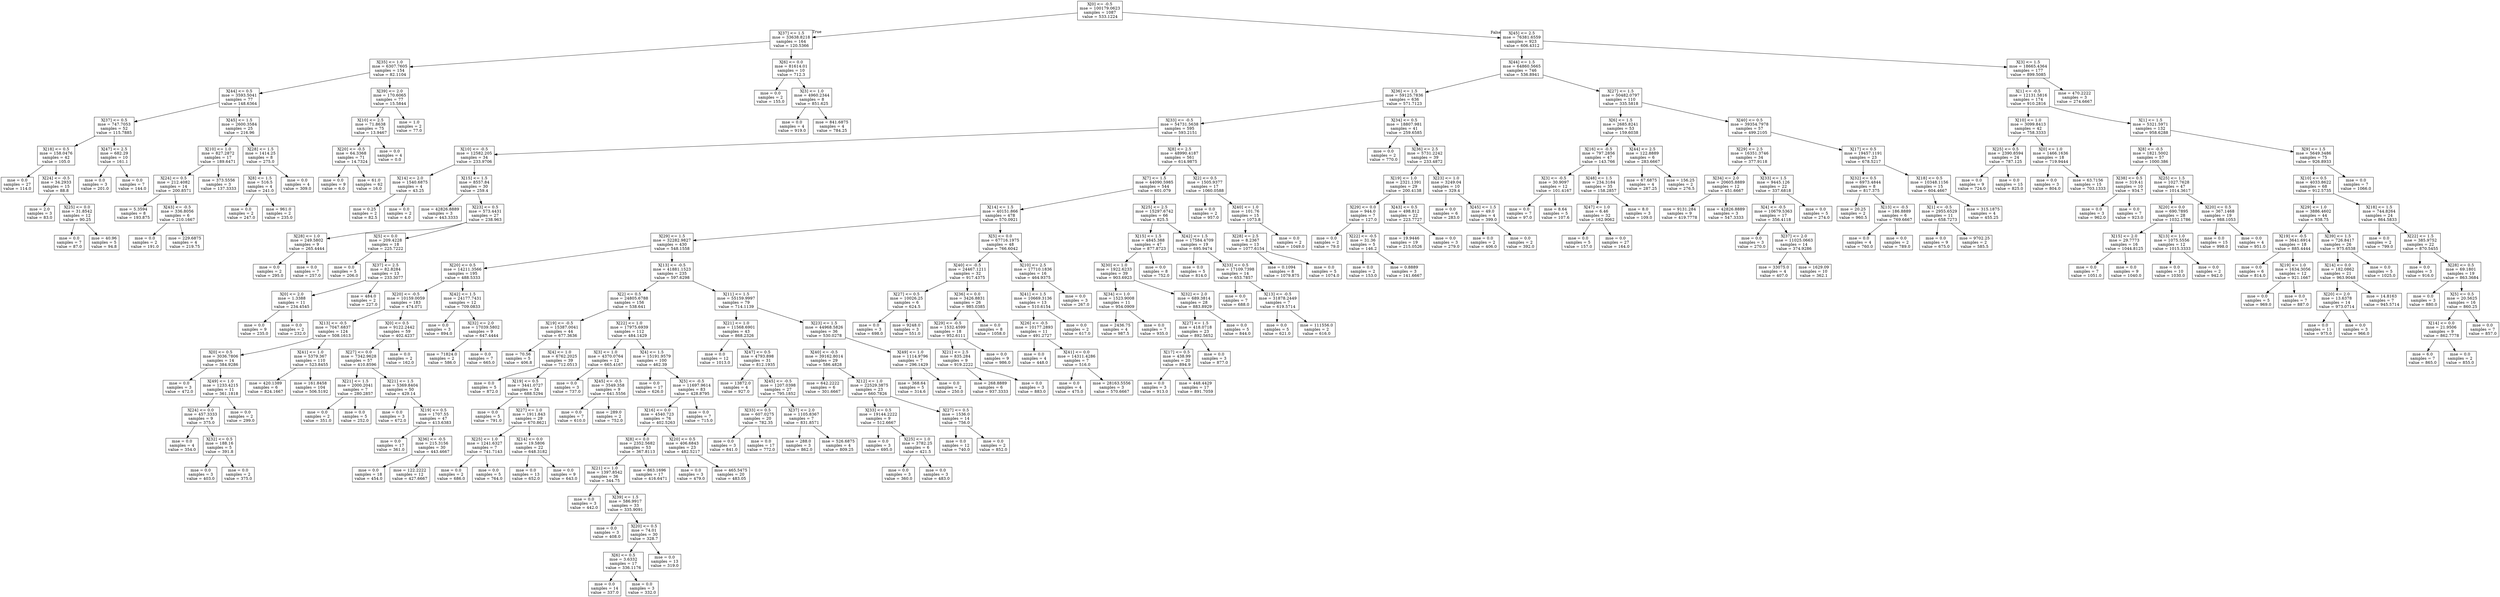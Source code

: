 digraph Tree {
node [shape=box] ;
0 [label="X[0] <= -0.5\nmse = 100179.0623\nsamples = 1087\nvalue = 533.1224"] ;
1 [label="X[37] <= 1.5\nmse = 33638.8218\nsamples = 164\nvalue = 120.5366"] ;
0 -> 1 [labeldistance=2.5, labelangle=45, headlabel="True"] ;
2 [label="X[35] <= 1.0\nmse = 6307.7605\nsamples = 154\nvalue = 82.1104"] ;
1 -> 2 ;
3 [label="X[44] <= 0.5\nmse = 3593.5041\nsamples = 77\nvalue = 148.6364"] ;
2 -> 3 ;
4 [label="X[37] <= 0.5\nmse = 747.7053\nsamples = 52\nvalue = 115.7885"] ;
3 -> 4 ;
5 [label="X[18] <= 0.5\nmse = 158.0476\nsamples = 42\nvalue = 105.0"] ;
4 -> 5 ;
6 [label="mse = 0.0\nsamples = 27\nvalue = 114.0"] ;
5 -> 6 ;
7 [label="X[24] <= -0.5\nmse = 34.2933\nsamples = 15\nvalue = 88.8"] ;
5 -> 7 ;
8 [label="mse = 2.0\nsamples = 3\nvalue = 83.0"] ;
7 -> 8 ;
9 [label="X[25] <= 0.0\nmse = 31.8542\nsamples = 12\nvalue = 90.25"] ;
7 -> 9 ;
10 [label="mse = 0.0\nsamples = 7\nvalue = 87.0"] ;
9 -> 10 ;
11 [label="mse = 40.96\nsamples = 5\nvalue = 94.8"] ;
9 -> 11 ;
12 [label="X[47] <= 2.5\nmse = 682.29\nsamples = 10\nvalue = 161.1"] ;
4 -> 12 ;
13 [label="mse = 0.0\nsamples = 3\nvalue = 201.0"] ;
12 -> 13 ;
14 [label="mse = 0.0\nsamples = 7\nvalue = 144.0"] ;
12 -> 14 ;
15 [label="X[45] <= 1.5\nmse = 2600.3584\nsamples = 25\nvalue = 216.96"] ;
3 -> 15 ;
16 [label="X[10] <= 1.0\nmse = 827.2872\nsamples = 17\nvalue = 189.6471"] ;
15 -> 16 ;
17 [label="X[24] <= 0.5\nmse = 212.4082\nsamples = 14\nvalue = 200.8571"] ;
16 -> 17 ;
18 [label="mse = 5.3594\nsamples = 8\nvalue = 193.875"] ;
17 -> 18 ;
19 [label="X[43] <= -0.5\nmse = 336.8056\nsamples = 6\nvalue = 210.1667"] ;
17 -> 19 ;
20 [label="mse = 0.0\nsamples = 2\nvalue = 191.0"] ;
19 -> 20 ;
21 [label="mse = 229.6875\nsamples = 4\nvalue = 219.75"] ;
19 -> 21 ;
22 [label="mse = 373.5556\nsamples = 3\nvalue = 137.3333"] ;
16 -> 22 ;
23 [label="X[28] <= 1.5\nmse = 1414.25\nsamples = 8\nvalue = 275.0"] ;
15 -> 23 ;
24 [label="X[8] <= 1.5\nmse = 516.5\nsamples = 4\nvalue = 241.0"] ;
23 -> 24 ;
25 [label="mse = 0.0\nsamples = 2\nvalue = 247.0"] ;
24 -> 25 ;
26 [label="mse = 961.0\nsamples = 2\nvalue = 235.0"] ;
24 -> 26 ;
27 [label="mse = 0.0\nsamples = 4\nvalue = 309.0"] ;
23 -> 27 ;
28 [label="X[39] <= 2.0\nmse = 170.6065\nsamples = 77\nvalue = 15.5844"] ;
2 -> 28 ;
29 [label="X[10] <= 2.5\nmse = 71.8638\nsamples = 75\nvalue = 13.9467"] ;
28 -> 29 ;
30 [label="X[20] <= -0.5\nmse = 64.3368\nsamples = 71\nvalue = 14.7324"] ;
29 -> 30 ;
31 [label="mse = 0.0\nsamples = 9\nvalue = 6.0"] ;
30 -> 31 ;
32 [label="mse = 61.0\nsamples = 62\nvalue = 16.0"] ;
30 -> 32 ;
33 [label="mse = 0.0\nsamples = 4\nvalue = 0.0"] ;
29 -> 33 ;
34 [label="mse = 1.0\nsamples = 2\nvalue = 77.0"] ;
28 -> 34 ;
35 [label="X[6] <= 0.0\nmse = 81614.01\nsamples = 10\nvalue = 712.3"] ;
1 -> 35 ;
36 [label="mse = 0.0\nsamples = 2\nvalue = 155.0"] ;
35 -> 36 ;
37 [label="X[3] <= 1.0\nmse = 4960.2344\nsamples = 8\nvalue = 851.625"] ;
35 -> 37 ;
38 [label="mse = 0.0\nsamples = 4\nvalue = 919.0"] ;
37 -> 38 ;
39 [label="mse = 841.6875\nsamples = 4\nvalue = 784.25"] ;
37 -> 39 ;
40 [label="X[45] <= 2.5\nmse = 76381.6559\nsamples = 923\nvalue = 606.4312"] ;
0 -> 40 [labeldistance=2.5, labelangle=-45, headlabel="False"] ;
41 [label="X[44] <= 1.5\nmse = 64860.5665\nsamples = 746\nvalue = 536.8941"] ;
40 -> 41 ;
42 [label="X[36] <= 1.5\nmse = 59125.7836\nsamples = 636\nvalue = 571.7123"] ;
41 -> 42 ;
43 [label="X[33] <= -0.5\nmse = 54731.5638\nsamples = 595\nvalue = 593.2151"] ;
42 -> 43 ;
44 [label="X[10] <= -0.5\nmse = 12582.205\nsamples = 34\nvalue = 233.9706"] ;
43 -> 44 ;
45 [label="X[14] <= 2.0\nmse = 1540.6875\nsamples = 4\nvalue = 43.25"] ;
44 -> 45 ;
46 [label="mse = 0.25\nsamples = 2\nvalue = 82.5"] ;
45 -> 46 ;
47 [label="mse = 0.0\nsamples = 2\nvalue = 4.0"] ;
45 -> 47 ;
48 [label="X[15] <= 1.5\nmse = 8557.84\nsamples = 30\nvalue = 259.4"] ;
44 -> 48 ;
49 [label="mse = 42826.8889\nsamples = 3\nvalue = 443.3333"] ;
48 -> 49 ;
50 [label="X[23] <= 0.5\nmse = 573.4431\nsamples = 27\nvalue = 238.963"] ;
48 -> 50 ;
51 [label="X[28] <= 1.0\nmse = 249.5802\nsamples = 9\nvalue = 265.4444"] ;
50 -> 51 ;
52 [label="mse = 0.0\nsamples = 2\nvalue = 295.0"] ;
51 -> 52 ;
53 [label="mse = 0.0\nsamples = 7\nvalue = 257.0"] ;
51 -> 53 ;
54 [label="X[5] <= 0.0\nmse = 209.4228\nsamples = 18\nvalue = 225.7222"] ;
50 -> 54 ;
55 [label="mse = 0.0\nsamples = 5\nvalue = 206.0"] ;
54 -> 55 ;
56 [label="X[37] <= 2.5\nmse = 82.8284\nsamples = 13\nvalue = 233.3077"] ;
54 -> 56 ;
57 [label="X[0] <= 2.0\nmse = 1.3388\nsamples = 11\nvalue = 234.4545"] ;
56 -> 57 ;
58 [label="mse = 0.0\nsamples = 9\nvalue = 235.0"] ;
57 -> 58 ;
59 [label="mse = 0.0\nsamples = 2\nvalue = 232.0"] ;
57 -> 59 ;
60 [label="mse = 484.0\nsamples = 2\nvalue = 227.0"] ;
56 -> 60 ;
61 [label="X[8] <= 2.5\nmse = 48990.4187\nsamples = 561\nvalue = 614.9875"] ;
43 -> 61 ;
62 [label="X[7] <= 1.5\nmse = 44090.5985\nsamples = 544\nvalue = 601.079"] ;
61 -> 62 ;
63 [label="X[14] <= 1.5\nmse = 40151.866\nsamples = 478\nvalue = 570.0921"] ;
62 -> 63 ;
64 [label="X[29] <= 1.5\nmse = 32282.9827\nsamples = 430\nvalue = 548.1558"] ;
63 -> 64 ;
65 [label="X[20] <= 0.5\nmse = 14211.3566\nsamples = 195\nvalue = 488.5333"] ;
64 -> 65 ;
66 [label="X[20] <= -0.5\nmse = 10159.0059\nsamples = 183\nvalue = 474.071"] ;
65 -> 66 ;
67 [label="X[13] <= -0.5\nmse = 7047.6837\nsamples = 124\nvalue = 508.1613"] ;
66 -> 67 ;
68 [label="X[0] <= 0.5\nmse = 3036.7806\nsamples = 14\nvalue = 384.9286"] ;
67 -> 68 ;
69 [label="mse = 0.0\nsamples = 3\nvalue = 472.0"] ;
68 -> 69 ;
70 [label="X[49] <= 1.0\nmse = 1233.4215\nsamples = 11\nvalue = 361.1818"] ;
68 -> 70 ;
71 [label="X[24] <= 0.0\nmse = 457.3333\nsamples = 9\nvalue = 375.0"] ;
70 -> 71 ;
72 [label="mse = 0.0\nsamples = 4\nvalue = 354.0"] ;
71 -> 72 ;
73 [label="X[32] <= 0.5\nmse = 188.16\nsamples = 5\nvalue = 391.8"] ;
71 -> 73 ;
74 [label="mse = 0.0\nsamples = 3\nvalue = 403.0"] ;
73 -> 74 ;
75 [label="mse = 0.0\nsamples = 2\nvalue = 375.0"] ;
73 -> 75 ;
76 [label="mse = 0.0\nsamples = 2\nvalue = 299.0"] ;
70 -> 76 ;
77 [label="X[41] <= 1.0\nmse = 5379.367\nsamples = 110\nvalue = 523.8455"] ;
67 -> 77 ;
78 [label="mse = 420.1389\nsamples = 6\nvalue = 824.1667"] ;
77 -> 78 ;
79 [label="mse = 161.8458\nsamples = 104\nvalue = 506.5192"] ;
77 -> 79 ;
80 [label="X[0] <= 0.5\nmse = 9122.2442\nsamples = 59\nvalue = 402.4237"] ;
66 -> 80 ;
81 [label="X[27] <= 0.0\nmse = 7342.9628\nsamples = 57\nvalue = 410.8596"] ;
80 -> 81 ;
82 [label="X[21] <= 1.5\nmse = 2000.2041\nsamples = 7\nvalue = 280.2857"] ;
81 -> 82 ;
83 [label="mse = 0.0\nsamples = 2\nvalue = 351.0"] ;
82 -> 83 ;
84 [label="mse = 0.0\nsamples = 5\nvalue = 252.0"] ;
82 -> 84 ;
85 [label="X[21] <= 1.5\nmse = 5369.8404\nsamples = 50\nvalue = 429.14"] ;
81 -> 85 ;
86 [label="mse = 0.0\nsamples = 3\nvalue = 672.0"] ;
85 -> 86 ;
87 [label="X[19] <= 0.5\nmse = 1707.55\nsamples = 47\nvalue = 413.6383"] ;
85 -> 87 ;
88 [label="mse = 0.0\nsamples = 17\nvalue = 361.0"] ;
87 -> 88 ;
89 [label="X[36] <= -0.5\nmse = 215.3156\nsamples = 30\nvalue = 443.4667"] ;
87 -> 89 ;
90 [label="mse = 0.0\nsamples = 18\nvalue = 454.0"] ;
89 -> 90 ;
91 [label="mse = 122.2222\nsamples = 12\nvalue = 427.6667"] ;
89 -> 91 ;
92 [label="mse = 0.0\nsamples = 2\nvalue = 162.0"] ;
80 -> 92 ;
93 [label="X[42] <= 1.5\nmse = 24177.7431\nsamples = 12\nvalue = 709.0833"] ;
65 -> 93 ;
94 [label="mse = 0.0\nsamples = 3\nvalue = 894.0"] ;
93 -> 94 ;
95 [label="X[32] <= 2.0\nmse = 17039.5802\nsamples = 9\nvalue = 647.4444"] ;
93 -> 95 ;
96 [label="mse = 71824.0\nsamples = 2\nvalue = 586.0"] ;
95 -> 96 ;
97 [label="mse = 0.0\nsamples = 7\nvalue = 665.0"] ;
95 -> 97 ;
98 [label="X[13] <= -0.5\nmse = 41881.1523\nsamples = 235\nvalue = 597.6298"] ;
64 -> 98 ;
99 [label="X[2] <= 0.5\nmse = 24805.6788\nsamples = 156\nvalue = 538.641"] ;
98 -> 99 ;
100 [label="X[19] <= -0.5\nmse = 15387.0041\nsamples = 44\nvalue = 677.3636"] ;
99 -> 100 ;
101 [label="mse = 70.56\nsamples = 5\nvalue = 406.8"] ;
100 -> 101 ;
102 [label="X[4] <= 1.0\nmse = 6762.2025\nsamples = 39\nvalue = 712.0513"] ;
100 -> 102 ;
103 [label="mse = 0.0\nsamples = 5\nvalue = 872.0"] ;
102 -> 103 ;
104 [label="X[19] <= 0.5\nmse = 3441.0727\nsamples = 34\nvalue = 688.5294"] ;
102 -> 104 ;
105 [label="mse = 0.0\nsamples = 5\nvalue = 791.0"] ;
104 -> 105 ;
106 [label="X[27] <= 1.0\nmse = 1911.843\nsamples = 29\nvalue = 670.8621"] ;
104 -> 106 ;
107 [label="X[25] <= 1.0\nmse = 1241.6327\nsamples = 7\nvalue = 741.7143"] ;
106 -> 107 ;
108 [label="mse = 0.0\nsamples = 2\nvalue = 686.0"] ;
107 -> 108 ;
109 [label="mse = 0.0\nsamples = 5\nvalue = 764.0"] ;
107 -> 109 ;
110 [label="X[14] <= 0.0\nmse = 19.5806\nsamples = 22\nvalue = 648.3182"] ;
106 -> 110 ;
111 [label="mse = 0.0\nsamples = 13\nvalue = 652.0"] ;
110 -> 111 ;
112 [label="mse = 0.0\nsamples = 9\nvalue = 643.0"] ;
110 -> 112 ;
113 [label="X[22] <= 1.0\nmse = 17975.6939\nsamples = 112\nvalue = 484.1429"] ;
99 -> 113 ;
114 [label="X[3] <= 1.0\nmse = 4370.0764\nsamples = 12\nvalue = 665.4167"] ;
113 -> 114 ;
115 [label="mse = 0.0\nsamples = 3\nvalue = 737.0"] ;
114 -> 115 ;
116 [label="X[45] <= -0.5\nmse = 3549.358\nsamples = 9\nvalue = 641.5556"] ;
114 -> 116 ;
117 [label="mse = 0.0\nsamples = 7\nvalue = 610.0"] ;
116 -> 117 ;
118 [label="mse = 289.0\nsamples = 2\nvalue = 752.0"] ;
116 -> 118 ;
119 [label="X[4] <= 1.5\nmse = 15191.9579\nsamples = 100\nvalue = 462.39"] ;
113 -> 119 ;
120 [label="mse = 0.0\nsamples = 17\nvalue = 626.0"] ;
119 -> 120 ;
121 [label="X[5] <= -0.5\nmse = 11697.9614\nsamples = 83\nvalue = 428.8795"] ;
119 -> 121 ;
122 [label="X[16] <= 0.0\nmse = 4540.723\nsamples = 76\nvalue = 402.5263"] ;
121 -> 122 ;
123 [label="X[8] <= 0.0\nmse = 2352.5682\nsamples = 53\nvalue = 367.8113"] ;
122 -> 123 ;
124 [label="X[21] <= 1.0\nmse = 1397.8542\nsamples = 36\nvalue = 344.75"] ;
123 -> 124 ;
125 [label="mse = 0.0\nsamples = 3\nvalue = 442.0"] ;
124 -> 125 ;
126 [label="X[39] <= 1.5\nmse = 586.9917\nsamples = 33\nvalue = 335.9091"] ;
124 -> 126 ;
127 [label="mse = 0.0\nsamples = 3\nvalue = 408.0"] ;
126 -> 127 ;
128 [label="X[20] <= 0.5\nmse = 74.01\nsamples = 30\nvalue = 328.7"] ;
126 -> 128 ;
129 [label="X[6] <= 0.5\nmse = 3.6332\nsamples = 17\nvalue = 336.1176"] ;
128 -> 129 ;
130 [label="mse = 0.0\nsamples = 14\nvalue = 337.0"] ;
129 -> 130 ;
131 [label="mse = 0.0\nsamples = 3\nvalue = 332.0"] ;
129 -> 131 ;
132 [label="mse = 0.0\nsamples = 13\nvalue = 319.0"] ;
128 -> 132 ;
133 [label="mse = 863.1696\nsamples = 17\nvalue = 416.6471"] ;
123 -> 133 ;
134 [label="X[20] <= 0.5\nmse = 406.6843\nsamples = 23\nvalue = 482.5217"] ;
122 -> 134 ;
135 [label="mse = 0.0\nsamples = 3\nvalue = 479.0"] ;
134 -> 135 ;
136 [label="mse = 465.5475\nsamples = 20\nvalue = 483.05"] ;
134 -> 136 ;
137 [label="mse = 0.0\nsamples = 7\nvalue = 715.0"] ;
121 -> 137 ;
138 [label="X[11] <= 1.5\nmse = 55159.9997\nsamples = 79\nvalue = 714.1139"] ;
98 -> 138 ;
139 [label="X[21] <= 1.0\nmse = 11568.6901\nsamples = 43\nvalue = 868.2326"] ;
138 -> 139 ;
140 [label="mse = 0.0\nsamples = 12\nvalue = 1013.0"] ;
139 -> 140 ;
141 [label="X[47] <= 0.5\nmse = 4793.898\nsamples = 31\nvalue = 812.1935"] ;
139 -> 141 ;
142 [label="mse = 13872.0\nsamples = 4\nvalue = 927.0"] ;
141 -> 142 ;
143 [label="X[45] <= -0.5\nmse = 1207.0398\nsamples = 27\nvalue = 795.1852"] ;
141 -> 143 ;
144 [label="X[33] <= 0.5\nmse = 607.0275\nsamples = 20\nvalue = 782.35"] ;
143 -> 144 ;
145 [label="mse = 0.0\nsamples = 3\nvalue = 841.0"] ;
144 -> 145 ;
146 [label="mse = 0.0\nsamples = 17\nvalue = 772.0"] ;
144 -> 146 ;
147 [label="X[37] <= 2.0\nmse = 1105.8367\nsamples = 7\nvalue = 831.8571"] ;
143 -> 147 ;
148 [label="mse = 288.0\nsamples = 3\nvalue = 862.0"] ;
147 -> 148 ;
149 [label="mse = 526.6875\nsamples = 4\nvalue = 809.25"] ;
147 -> 149 ;
150 [label="X[23] <= 1.5\nmse = 44968.5826\nsamples = 36\nvalue = 530.0278"] ;
138 -> 150 ;
151 [label="X[40] <= -0.5\nmse = 39162.8014\nsamples = 29\nvalue = 586.4828"] ;
150 -> 151 ;
152 [label="mse = 642.2222\nsamples = 6\nvalue = 301.6667"] ;
151 -> 152 ;
153 [label="X[12] <= 1.0\nmse = 22529.3875\nsamples = 23\nvalue = 660.7826"] ;
151 -> 153 ;
154 [label="X[33] <= 0.5\nmse = 19144.2222\nsamples = 9\nvalue = 512.6667"] ;
153 -> 154 ;
155 [label="mse = 0.0\nsamples = 3\nvalue = 695.0"] ;
154 -> 155 ;
156 [label="X[25] <= 1.0\nmse = 3782.25\nsamples = 6\nvalue = 421.5"] ;
154 -> 156 ;
157 [label="mse = 0.0\nsamples = 3\nvalue = 360.0"] ;
156 -> 157 ;
158 [label="mse = 0.0\nsamples = 3\nvalue = 483.0"] ;
156 -> 158 ;
159 [label="X[27] <= 0.5\nmse = 1536.0\nsamples = 14\nvalue = 756.0"] ;
153 -> 159 ;
160 [label="mse = 0.0\nsamples = 12\nvalue = 740.0"] ;
159 -> 160 ;
161 [label="mse = 0.0\nsamples = 2\nvalue = 852.0"] ;
159 -> 161 ;
162 [label="X[49] <= 1.0\nmse = 1114.9796\nsamples = 7\nvalue = 296.1429"] ;
150 -> 162 ;
163 [label="mse = 368.64\nsamples = 5\nvalue = 314.6"] ;
162 -> 163 ;
164 [label="mse = 0.0\nsamples = 2\nvalue = 250.0"] ;
162 -> 164 ;
165 [label="X[5] <= 0.0\nmse = 67716.1975\nsamples = 48\nvalue = 766.6042"] ;
63 -> 165 ;
166 [label="X[40] <= -0.5\nmse = 24467.1211\nsamples = 32\nvalue = 917.4375"] ;
165 -> 166 ;
167 [label="X[27] <= 0.5\nmse = 10026.25\nsamples = 6\nvalue = 624.5"] ;
166 -> 167 ;
168 [label="mse = 0.0\nsamples = 3\nvalue = 698.0"] ;
167 -> 168 ;
169 [label="mse = 9248.0\nsamples = 3\nvalue = 551.0"] ;
167 -> 169 ;
170 [label="X[36] <= 0.0\nmse = 3426.8831\nsamples = 26\nvalue = 985.0385"] ;
166 -> 170 ;
171 [label="X[29] <= -0.5\nmse = 1532.4599\nsamples = 18\nvalue = 952.6111"] ;
170 -> 171 ;
172 [label="X[21] <= 2.5\nmse = 835.284\nsamples = 9\nvalue = 919.2222"] ;
171 -> 172 ;
173 [label="mse = 268.8889\nsamples = 6\nvalue = 937.3333"] ;
172 -> 173 ;
174 [label="mse = 0.0\nsamples = 3\nvalue = 883.0"] ;
172 -> 174 ;
175 [label="mse = 0.0\nsamples = 9\nvalue = 986.0"] ;
171 -> 175 ;
176 [label="mse = 0.0\nsamples = 8\nvalue = 1058.0"] ;
170 -> 176 ;
177 [label="X[10] <= 2.5\nmse = 17710.1836\nsamples = 16\nvalue = 464.9375"] ;
165 -> 177 ;
178 [label="X[41] <= 1.5\nmse = 10669.3136\nsamples = 13\nvalue = 510.6154"] ;
177 -> 178 ;
179 [label="X[26] <= -0.5\nmse = 10177.2893\nsamples = 11\nvalue = 491.2727"] ;
178 -> 179 ;
180 [label="mse = 0.0\nsamples = 4\nvalue = 448.0"] ;
179 -> 180 ;
181 [label="X[41] <= 0.0\nmse = 14311.4286\nsamples = 7\nvalue = 516.0"] ;
179 -> 181 ;
182 [label="mse = 0.0\nsamples = 4\nvalue = 475.0"] ;
181 -> 182 ;
183 [label="mse = 28163.5556\nsamples = 3\nvalue = 570.6667"] ;
181 -> 183 ;
184 [label="mse = 0.0\nsamples = 2\nvalue = 617.0"] ;
178 -> 184 ;
185 [label="mse = 0.0\nsamples = 3\nvalue = 267.0"] ;
177 -> 185 ;
186 [label="X[25] <= 2.5\nmse = 15297.6742\nsamples = 66\nvalue = 825.5"] ;
62 -> 186 ;
187 [label="X[15] <= 1.5\nmse = 4845.388\nsamples = 47\nvalue = 877.8723"] ;
186 -> 187 ;
188 [label="X[30] <= 1.0\nmse = 1922.6233\nsamples = 39\nvalue = 903.6923"] ;
187 -> 188 ;
189 [label="X[34] <= 1.0\nmse = 1523.9008\nsamples = 11\nvalue = 954.0909"] ;
188 -> 189 ;
190 [label="mse = 2436.75\nsamples = 4\nvalue = 987.5"] ;
189 -> 190 ;
191 [label="mse = 0.0\nsamples = 7\nvalue = 935.0"] ;
189 -> 191 ;
192 [label="X[32] <= 2.0\nmse = 689.3814\nsamples = 28\nvalue = 883.8929"] ;
188 -> 192 ;
193 [label="X[27] <= 1.5\nmse = 418.0718\nsamples = 23\nvalue = 892.5652"] ;
192 -> 193 ;
194 [label="X[17] <= 0.5\nmse = 438.99\nsamples = 20\nvalue = 894.9"] ;
193 -> 194 ;
195 [label="mse = 0.0\nsamples = 3\nvalue = 913.0"] ;
194 -> 195 ;
196 [label="mse = 448.4429\nsamples = 17\nvalue = 891.7059"] ;
194 -> 196 ;
197 [label="mse = 0.0\nsamples = 3\nvalue = 877.0"] ;
193 -> 197 ;
198 [label="mse = 0.0\nsamples = 5\nvalue = 844.0"] ;
192 -> 198 ;
199 [label="mse = 0.0\nsamples = 8\nvalue = 752.0"] ;
187 -> 199 ;
200 [label="X[42] <= 1.5\nmse = 17584.4709\nsamples = 19\nvalue = 695.9474"] ;
186 -> 200 ;
201 [label="mse = 0.0\nsamples = 5\nvalue = 814.0"] ;
200 -> 201 ;
202 [label="X[33] <= 0.5\nmse = 17109.7398\nsamples = 14\nvalue = 653.7857"] ;
200 -> 202 ;
203 [label="mse = 0.0\nsamples = 7\nvalue = 688.0"] ;
202 -> 203 ;
204 [label="X[13] <= -0.5\nmse = 31878.2449\nsamples = 7\nvalue = 619.5714"] ;
202 -> 204 ;
205 [label="mse = 0.0\nsamples = 5\nvalue = 621.0"] ;
204 -> 205 ;
206 [label="mse = 111556.0\nsamples = 2\nvalue = 616.0"] ;
204 -> 206 ;
207 [label="X[2] <= 0.5\nmse = 1505.9377\nsamples = 17\nvalue = 1060.0588"] ;
61 -> 207 ;
208 [label="mse = 0.0\nsamples = 2\nvalue = 957.0"] ;
207 -> 208 ;
209 [label="X[40] <= 1.0\nmse = 101.76\nsamples = 15\nvalue = 1073.8"] ;
207 -> 209 ;
210 [label="X[28] <= 2.5\nmse = 8.2367\nsamples = 13\nvalue = 1077.6154"] ;
209 -> 210 ;
211 [label="mse = 0.1094\nsamples = 8\nvalue = 1079.875"] ;
210 -> 211 ;
212 [label="mse = 0.0\nsamples = 5\nvalue = 1074.0"] ;
210 -> 212 ;
213 [label="mse = 0.0\nsamples = 2\nvalue = 1049.0"] ;
209 -> 213 ;
214 [label="X[34] <= 0.5\nmse = 18807.981\nsamples = 41\nvalue = 259.6585"] ;
42 -> 214 ;
215 [label="mse = 0.0\nsamples = 2\nvalue = 770.0"] ;
214 -> 215 ;
216 [label="X[36] <= 2.5\nmse = 5731.2242\nsamples = 39\nvalue = 233.4872"] ;
214 -> 216 ;
217 [label="X[19] <= 1.0\nmse = 2321.1391\nsamples = 29\nvalue = 200.4138"] ;
216 -> 217 ;
218 [label="X[29] <= 0.0\nmse = 944.0\nsamples = 7\nvalue = 127.0"] ;
217 -> 218 ;
219 [label="mse = 0.0\nsamples = 2\nvalue = 79.0"] ;
218 -> 219 ;
220 [label="X[22] <= -0.5\nmse = 31.36\nsamples = 5\nvalue = 146.2"] ;
218 -> 220 ;
221 [label="mse = 0.0\nsamples = 2\nvalue = 153.0"] ;
220 -> 221 ;
222 [label="mse = 0.8889\nsamples = 3\nvalue = 141.6667"] ;
220 -> 222 ;
223 [label="X[43] <= 0.5\nmse = 498.812\nsamples = 22\nvalue = 223.7727"] ;
217 -> 223 ;
224 [label="mse = 19.9446\nsamples = 19\nvalue = 215.0526"] ;
223 -> 224 ;
225 [label="mse = 0.0\nsamples = 3\nvalue = 279.0"] ;
223 -> 225 ;
226 [label="X[23] <= 1.0\nmse = 3249.04\nsamples = 10\nvalue = 329.4"] ;
216 -> 226 ;
227 [label="mse = 0.0\nsamples = 6\nvalue = 283.0"] ;
226 -> 227 ;
228 [label="X[45] <= 1.5\nmse = 49.0\nsamples = 4\nvalue = 399.0"] ;
226 -> 228 ;
229 [label="mse = 0.0\nsamples = 2\nvalue = 406.0"] ;
228 -> 229 ;
230 [label="mse = 0.0\nsamples = 2\nvalue = 392.0"] ;
228 -> 230 ;
231 [label="X[27] <= 1.5\nmse = 50482.0797\nsamples = 110\nvalue = 335.5818"] ;
41 -> 231 ;
232 [label="X[6] <= 1.5\nmse = 2685.8241\nsamples = 53\nvalue = 159.6038"] ;
231 -> 232 ;
233 [label="X[16] <= -0.5\nmse = 797.2856\nsamples = 47\nvalue = 143.766"] ;
232 -> 233 ;
234 [label="X[3] <= -0.5\nmse = 30.9097\nsamples = 12\nvalue = 101.4167"] ;
233 -> 234 ;
235 [label="mse = 0.0\nsamples = 7\nvalue = 97.0"] ;
234 -> 235 ;
236 [label="mse = 8.64\nsamples = 5\nvalue = 107.6"] ;
234 -> 236 ;
237 [label="X[48] <= 1.5\nmse = 234.3184\nsamples = 35\nvalue = 158.2857"] ;
233 -> 237 ;
238 [label="X[47] <= 1.0\nmse = 6.46\nsamples = 32\nvalue = 162.9062"] ;
237 -> 238 ;
239 [label="mse = 0.0\nsamples = 5\nvalue = 157.0"] ;
238 -> 239 ;
240 [label="mse = 0.0\nsamples = 27\nvalue = 164.0"] ;
238 -> 240 ;
241 [label="mse = 8.0\nsamples = 3\nvalue = 109.0"] ;
237 -> 241 ;
242 [label="X[44] <= 2.5\nmse = 122.8889\nsamples = 6\nvalue = 283.6667"] ;
232 -> 242 ;
243 [label="mse = 67.6875\nsamples = 4\nvalue = 287.25"] ;
242 -> 243 ;
244 [label="mse = 156.25\nsamples = 2\nvalue = 276.5"] ;
242 -> 244 ;
245 [label="X[40] <= 0.5\nmse = 39354.7978\nsamples = 57\nvalue = 499.2105"] ;
231 -> 245 ;
246 [label="X[29] <= 2.5\nmse = 16351.3746\nsamples = 34\nvalue = 377.9118"] ;
245 -> 246 ;
247 [label="X[34] <= 2.0\nmse = 20605.8889\nsamples = 12\nvalue = 451.6667"] ;
246 -> 247 ;
248 [label="mse = 9131.284\nsamples = 9\nvalue = 419.7778"] ;
247 -> 248 ;
249 [label="mse = 42826.8889\nsamples = 3\nvalue = 547.3333"] ;
247 -> 249 ;
250 [label="X[33] <= 1.5\nmse = 9445.126\nsamples = 22\nvalue = 337.6818"] ;
246 -> 250 ;
251 [label="X[4] <= -0.5\nmse = 10679.5363\nsamples = 17\nvalue = 356.4118"] ;
250 -> 251 ;
252 [label="mse = 0.0\nsamples = 3\nvalue = 270.0"] ;
251 -> 252 ;
253 [label="X[37] <= 2.0\nmse = 11025.0663\nsamples = 14\nvalue = 374.9286"] ;
251 -> 253 ;
254 [label="mse = 33075.0\nsamples = 4\nvalue = 407.0"] ;
253 -> 254 ;
255 [label="mse = 1629.09\nsamples = 10\nvalue = 362.1"] ;
253 -> 255 ;
256 [label="mse = 0.0\nsamples = 5\nvalue = 274.0"] ;
250 -> 256 ;
257 [label="X[17] <= 0.5\nmse = 19457.1191\nsamples = 23\nvalue = 678.5217"] ;
245 -> 257 ;
258 [label="X[32] <= 0.5\nmse = 6973.4844\nsamples = 8\nvalue = 817.375"] ;
257 -> 258 ;
259 [label="mse = 20.25\nsamples = 2\nvalue = 960.5"] ;
258 -> 259 ;
260 [label="X[13] <= -0.5\nmse = 186.8889\nsamples = 6\nvalue = 769.6667"] ;
258 -> 260 ;
261 [label="mse = 0.0\nsamples = 4\nvalue = 760.0"] ;
260 -> 261 ;
262 [label="mse = 0.0\nsamples = 2\nvalue = 789.0"] ;
260 -> 262 ;
263 [label="X[18] <= 0.5\nmse = 10348.1156\nsamples = 15\nvalue = 604.4667"] ;
257 -> 263 ;
264 [label="X[1] <= -0.5\nmse = 2955.6529\nsamples = 11\nvalue = 658.7273"] ;
263 -> 264 ;
265 [label="mse = 0.0\nsamples = 9\nvalue = 675.0"] ;
264 -> 265 ;
266 [label="mse = 9702.25\nsamples = 2\nvalue = 585.5"] ;
264 -> 266 ;
267 [label="mse = 315.1875\nsamples = 4\nvalue = 455.25"] ;
263 -> 267 ;
268 [label="X[3] <= 1.5\nmse = 18665.4364\nsamples = 177\nvalue = 899.5085"] ;
40 -> 268 ;
269 [label="X[1] <= -0.5\nmse = 12131.5816\nsamples = 174\nvalue = 910.2816"] ;
268 -> 269 ;
270 [label="X[10] <= 1.0\nmse = 3099.8413\nsamples = 42\nvalue = 758.3333"] ;
269 -> 270 ;
271 [label="X[25] <= 0.5\nmse = 2390.8594\nsamples = 24\nvalue = 787.125"] ;
270 -> 271 ;
272 [label="mse = 0.0\nsamples = 9\nvalue = 724.0"] ;
271 -> 272 ;
273 [label="mse = 0.0\nsamples = 15\nvalue = 825.0"] ;
271 -> 273 ;
274 [label="X[0] <= 1.0\nmse = 1466.1636\nsamples = 18\nvalue = 719.9444"] ;
270 -> 274 ;
275 [label="mse = 0.0\nsamples = 3\nvalue = 804.0"] ;
274 -> 275 ;
276 [label="mse = 63.7156\nsamples = 15\nvalue = 703.1333"] ;
274 -> 276 ;
277 [label="X[1] <= 1.5\nmse = 5321.5971\nsamples = 132\nvalue = 958.6288"] ;
269 -> 277 ;
278 [label="X[8] <= -0.5\nmse = 1821.5002\nsamples = 57\nvalue = 1000.386"] ;
277 -> 278 ;
279 [label="X[38] <= 0.5\nmse = 319.41\nsamples = 10\nvalue = 934.7"] ;
278 -> 279 ;
280 [label="mse = 0.0\nsamples = 3\nvalue = 962.0"] ;
279 -> 280 ;
281 [label="mse = 0.0\nsamples = 7\nvalue = 923.0"] ;
279 -> 281 ;
282 [label="X[25] <= 1.5\nmse = 1027.7628\nsamples = 47\nvalue = 1014.3617"] ;
278 -> 282 ;
283 [label="X[20] <= 0.0\nmse = 690.7895\nsamples = 28\nvalue = 1032.1786"] ;
282 -> 283 ;
284 [label="X[15] <= 2.0\nmse = 29.7773\nsamples = 16\nvalue = 1044.8125"] ;
283 -> 284 ;
285 [label="mse = 0.0\nsamples = 7\nvalue = 1051.0"] ;
284 -> 285 ;
286 [label="mse = 0.0\nsamples = 9\nvalue = 1040.0"] ;
284 -> 286 ;
287 [label="X[13] <= 1.0\nmse = 1075.5556\nsamples = 12\nvalue = 1015.3333"] ;
283 -> 287 ;
288 [label="mse = 0.0\nsamples = 10\nvalue = 1030.0"] ;
287 -> 288 ;
289 [label="mse = 0.0\nsamples = 2\nvalue = 942.0"] ;
287 -> 289 ;
290 [label="X[20] <= 0.5\nmse = 367.1468\nsamples = 19\nvalue = 988.1053"] ;
282 -> 290 ;
291 [label="mse = 0.0\nsamples = 15\nvalue = 998.0"] ;
290 -> 291 ;
292 [label="mse = 0.0\nsamples = 4\nvalue = 951.0"] ;
290 -> 292 ;
293 [label="X[9] <= 1.5\nmse = 5649.3486\nsamples = 75\nvalue = 926.8933"] ;
277 -> 293 ;
294 [label="X[10] <= 0.5\nmse = 4033.8622\nsamples = 68\nvalue = 912.5735"] ;
293 -> 294 ;
295 [label="X[29] <= 1.0\nmse = 3886.4602\nsamples = 44\nvalue = 938.75"] ;
294 -> 295 ;
296 [label="X[19] <= -0.5\nmse = 3641.6914\nsamples = 18\nvalue = 885.4444"] ;
295 -> 296 ;
297 [label="mse = 0.0\nsamples = 6\nvalue = 814.0"] ;
296 -> 297 ;
298 [label="X[19] <= 1.0\nmse = 1634.3056\nsamples = 12\nvalue = 921.1667"] ;
296 -> 298 ;
299 [label="mse = 0.0\nsamples = 5\nvalue = 969.0"] ;
298 -> 299 ;
300 [label="mse = 0.0\nsamples = 7\nvalue = 887.0"] ;
298 -> 300 ;
301 [label="X[39] <= 1.5\nmse = 726.8417\nsamples = 26\nvalue = 975.6538"] ;
295 -> 301 ;
302 [label="X[14] <= 0.0\nmse = 182.0862\nsamples = 21\nvalue = 963.9048"] ;
301 -> 302 ;
303 [label="X[20] <= 2.0\nmse = 13.6378\nsamples = 14\nvalue = 973.0714"] ;
302 -> 303 ;
304 [label="mse = 0.0\nsamples = 11\nvalue = 975.0"] ;
303 -> 304 ;
305 [label="mse = 0.0\nsamples = 3\nvalue = 966.0"] ;
303 -> 305 ;
306 [label="mse = 14.8163\nsamples = 7\nvalue = 945.5714"] ;
302 -> 306 ;
307 [label="mse = 0.0\nsamples = 5\nvalue = 1025.0"] ;
301 -> 307 ;
308 [label="X[18] <= 1.5\nmse = 744.8264\nsamples = 24\nvalue = 864.5833"] ;
294 -> 308 ;
309 [label="mse = 0.0\nsamples = 2\nvalue = 799.0"] ;
308 -> 309 ;
310 [label="X[22] <= 1.5\nmse = 385.9752\nsamples = 22\nvalue = 870.5455"] ;
308 -> 310 ;
311 [label="mse = 0.0\nsamples = 3\nvalue = 916.0"] ;
310 -> 311 ;
312 [label="X[28] <= 0.5\nmse = 69.1801\nsamples = 19\nvalue = 863.3684"] ;
310 -> 312 ;
313 [label="mse = 0.0\nsamples = 3\nvalue = 880.0"] ;
312 -> 313 ;
314 [label="X[5] <= 0.5\nmse = 20.5625\nsamples = 16\nvalue = 860.25"] ;
312 -> 314 ;
315 [label="X[14] <= 0.0\nmse = 21.9506\nsamples = 9\nvalue = 862.7778"] ;
314 -> 315 ;
316 [label="mse = 6.0\nsamples = 7\nvalue = 865.0"] ;
315 -> 316 ;
317 [label="mse = 0.0\nsamples = 2\nvalue = 855.0"] ;
315 -> 317 ;
318 [label="mse = 0.0\nsamples = 7\nvalue = 857.0"] ;
314 -> 318 ;
319 [label="mse = 0.0\nsamples = 7\nvalue = 1066.0"] ;
293 -> 319 ;
320 [label="mse = 470.2222\nsamples = 3\nvalue = 274.6667"] ;
268 -> 320 ;
}